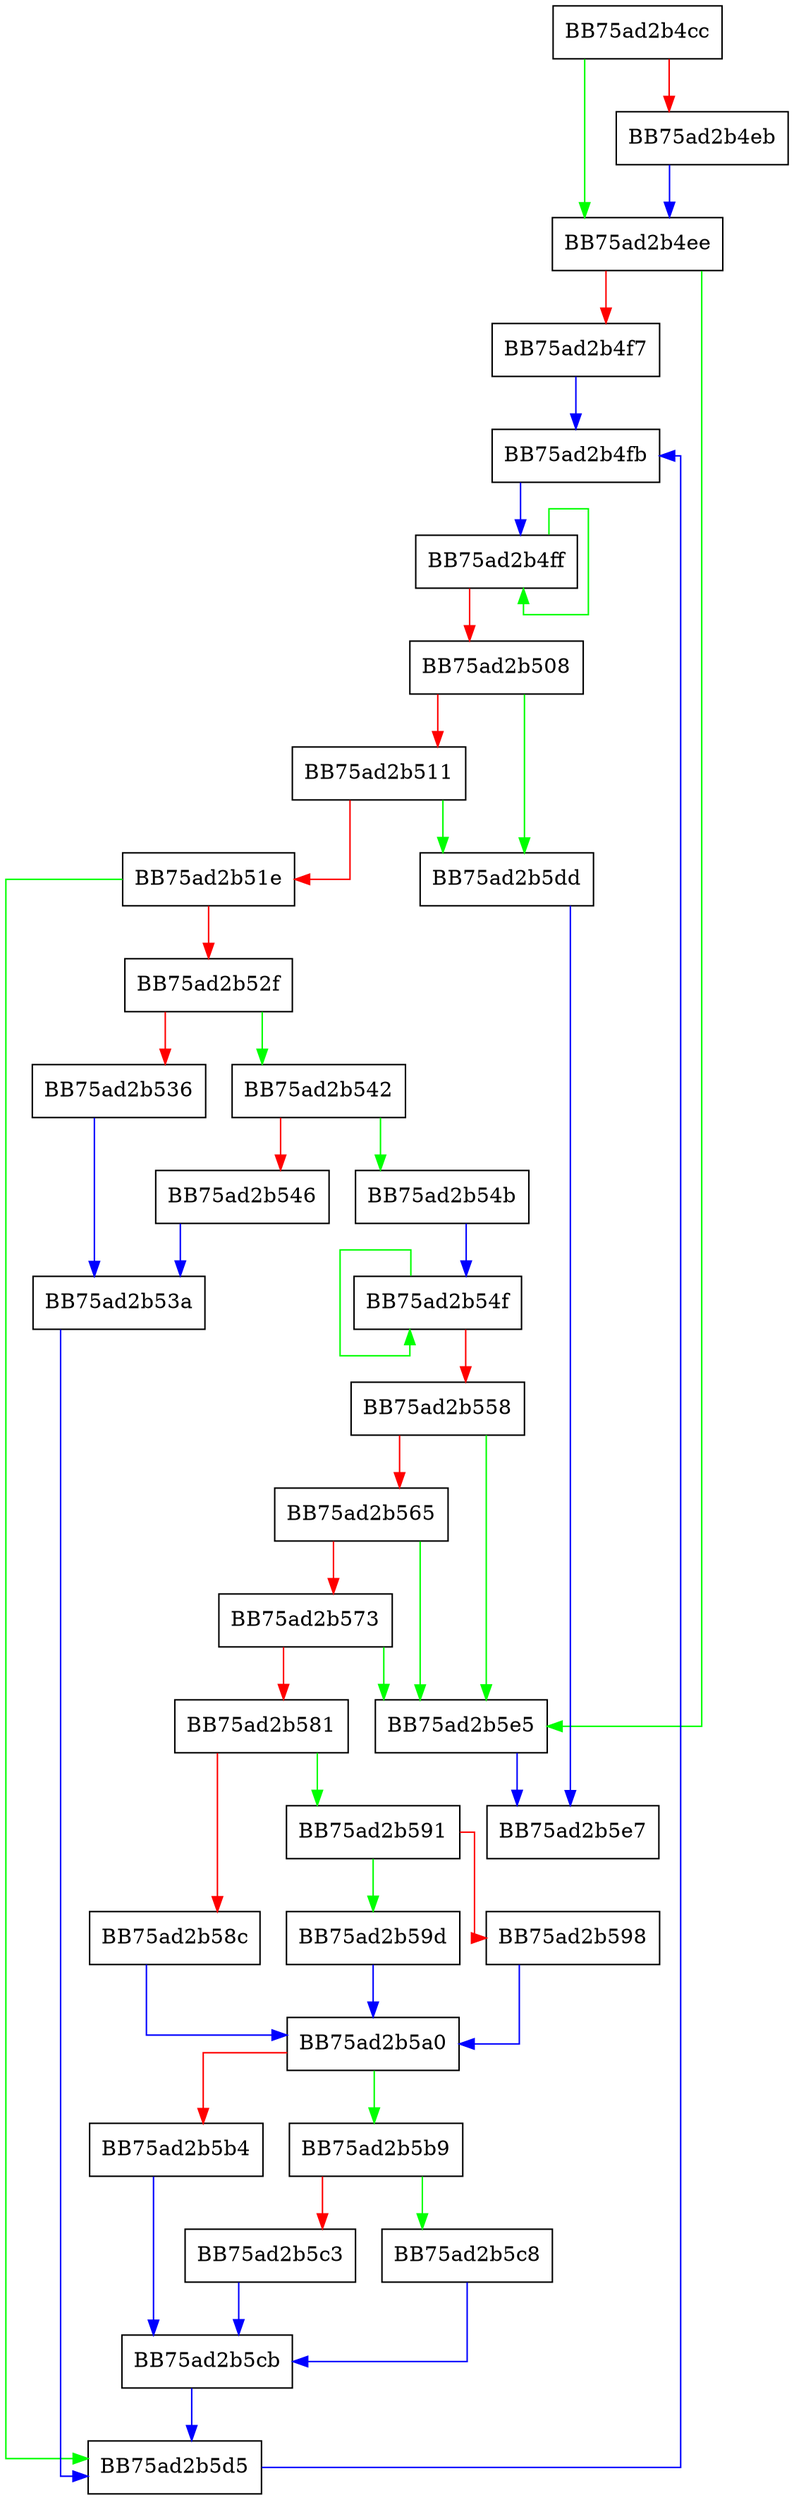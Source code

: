 digraph DecodeQ {
  node [shape="box"];
  graph [splines=ortho];
  BB75ad2b4cc -> BB75ad2b4ee [color="green"];
  BB75ad2b4cc -> BB75ad2b4eb [color="red"];
  BB75ad2b4eb -> BB75ad2b4ee [color="blue"];
  BB75ad2b4ee -> BB75ad2b5e5 [color="green"];
  BB75ad2b4ee -> BB75ad2b4f7 [color="red"];
  BB75ad2b4f7 -> BB75ad2b4fb [color="blue"];
  BB75ad2b4fb -> BB75ad2b4ff [color="blue"];
  BB75ad2b4ff -> BB75ad2b4ff [color="green"];
  BB75ad2b4ff -> BB75ad2b508 [color="red"];
  BB75ad2b508 -> BB75ad2b5dd [color="green"];
  BB75ad2b508 -> BB75ad2b511 [color="red"];
  BB75ad2b511 -> BB75ad2b5dd [color="green"];
  BB75ad2b511 -> BB75ad2b51e [color="red"];
  BB75ad2b51e -> BB75ad2b5d5 [color="green"];
  BB75ad2b51e -> BB75ad2b52f [color="red"];
  BB75ad2b52f -> BB75ad2b542 [color="green"];
  BB75ad2b52f -> BB75ad2b536 [color="red"];
  BB75ad2b536 -> BB75ad2b53a [color="blue"];
  BB75ad2b53a -> BB75ad2b5d5 [color="blue"];
  BB75ad2b542 -> BB75ad2b54b [color="green"];
  BB75ad2b542 -> BB75ad2b546 [color="red"];
  BB75ad2b546 -> BB75ad2b53a [color="blue"];
  BB75ad2b54b -> BB75ad2b54f [color="blue"];
  BB75ad2b54f -> BB75ad2b54f [color="green"];
  BB75ad2b54f -> BB75ad2b558 [color="red"];
  BB75ad2b558 -> BB75ad2b5e5 [color="green"];
  BB75ad2b558 -> BB75ad2b565 [color="red"];
  BB75ad2b565 -> BB75ad2b5e5 [color="green"];
  BB75ad2b565 -> BB75ad2b573 [color="red"];
  BB75ad2b573 -> BB75ad2b5e5 [color="green"];
  BB75ad2b573 -> BB75ad2b581 [color="red"];
  BB75ad2b581 -> BB75ad2b591 [color="green"];
  BB75ad2b581 -> BB75ad2b58c [color="red"];
  BB75ad2b58c -> BB75ad2b5a0 [color="blue"];
  BB75ad2b591 -> BB75ad2b59d [color="green"];
  BB75ad2b591 -> BB75ad2b598 [color="red"];
  BB75ad2b598 -> BB75ad2b5a0 [color="blue"];
  BB75ad2b59d -> BB75ad2b5a0 [color="blue"];
  BB75ad2b5a0 -> BB75ad2b5b9 [color="green"];
  BB75ad2b5a0 -> BB75ad2b5b4 [color="red"];
  BB75ad2b5b4 -> BB75ad2b5cb [color="blue"];
  BB75ad2b5b9 -> BB75ad2b5c8 [color="green"];
  BB75ad2b5b9 -> BB75ad2b5c3 [color="red"];
  BB75ad2b5c3 -> BB75ad2b5cb [color="blue"];
  BB75ad2b5c8 -> BB75ad2b5cb [color="blue"];
  BB75ad2b5cb -> BB75ad2b5d5 [color="blue"];
  BB75ad2b5d5 -> BB75ad2b4fb [color="blue"];
  BB75ad2b5dd -> BB75ad2b5e7 [color="blue"];
  BB75ad2b5e5 -> BB75ad2b5e7 [color="blue"];
}